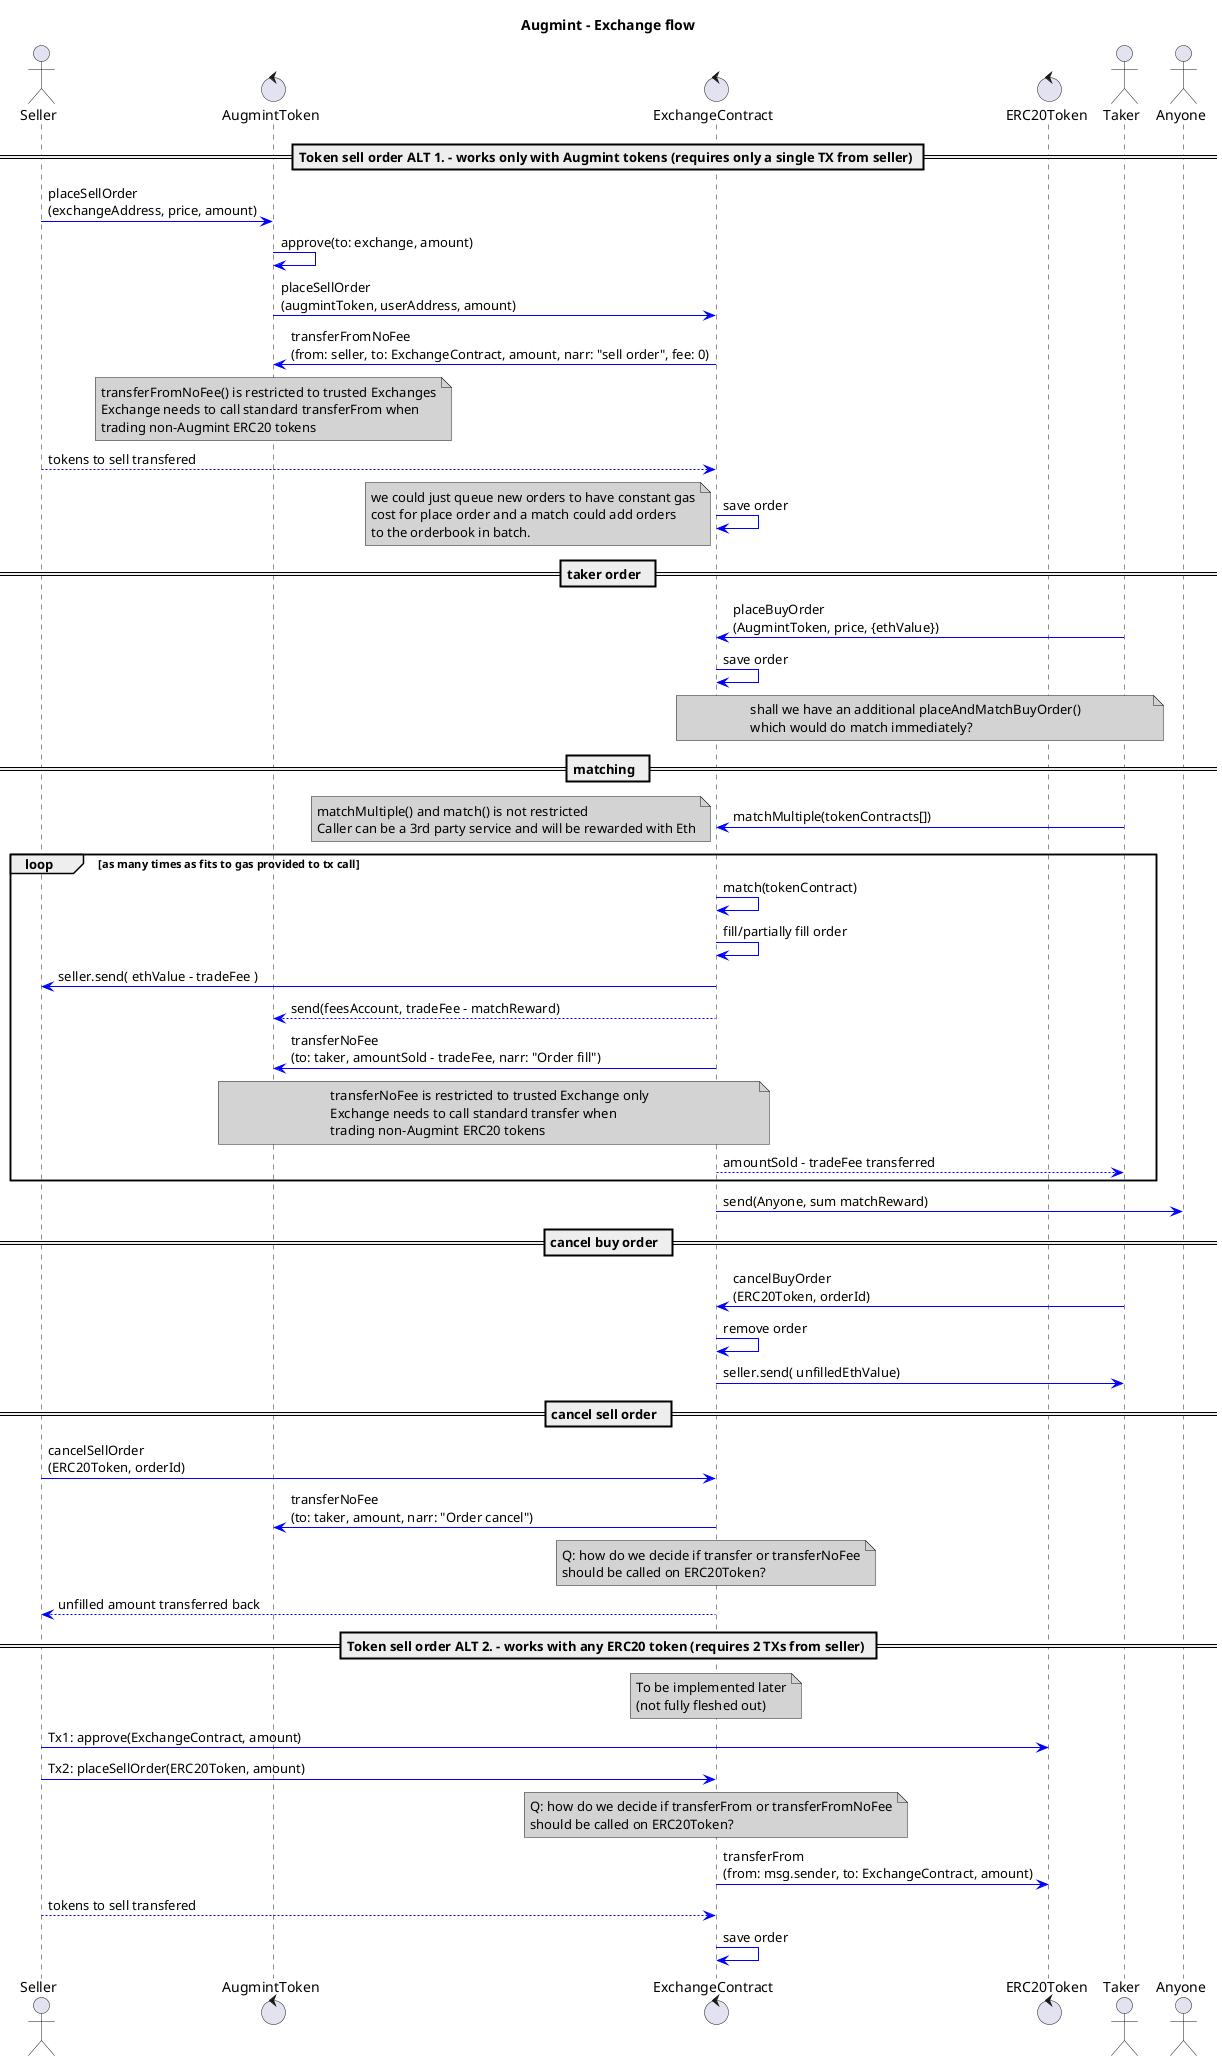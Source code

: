 @startuml
title **Augmint** - Exchange flow
skinparam ArrowColor #blue
skinparam noteBackgroundColor #lightgrey
actor Seller
control AugmintToken
control ExchangeContract
control ERC20Token
actor Taker
actor Anyone
== Token sell order ALT 1. - works only with Augmint tokens (requires only a single TX from seller) ==
Seller -> AugmintToken : placeSellOrder\n(exchangeAddress, price, amount)
AugmintToken -> AugmintToken : approve(to: exchange, amount)
AugmintToken -> ExchangeContract : placeSellOrder\n(augmintToken, userAddress, amount)
ExchangeContract -> AugmintToken : transferFromNoFee\n(from: seller, to: ExchangeContract, amount, narr: "sell order", fee: 0)
note over AugmintToken
    transferFromNoFee() is restricted to trusted Exchanges
    Exchange needs to call standard transferFrom when
    trading non-Augmint ERC20 tokens
end note
Seller --> ExchangeContract : tokens to sell transfered
ExchangeContract -> ExchangeContract : save order
note left
    we could just queue new orders to have constant gas
    cost for place order and a match could add orders
    to the orderbook in batch.
end note
== taker order  ==
Taker -> ExchangeContract : placeBuyOrder\n(AugmintToken, price, {ethValue})
ExchangeContract -> ExchangeContract : save order
note over ExchangeContract, Taker
    shall we have an additional placeAndMatchBuyOrder()
    which would do match immediately?
end note
== matching  ==
Taker -> ExchangeContract : matchMultiple(tokenContracts[])
note left
    matchMultiple() and match() is not restricted
    Caller can be a 3rd party service and will be rewarded with Eth
end note
loop as many times as fits to gas provided to tx call
    ExchangeContract -> ExchangeContract : match(tokenContract)
    ExchangeContract -> ExchangeContract : fill/partially fill order
    ExchangeContract -> Seller : seller.send( ethValue - tradeFee )
    ExchangeContract --> AugmintToken : send(feesAccount, tradeFee - matchReward)
    ExchangeContract -> AugmintToken : transferNoFee\n(to: taker, amountSold - tradeFee, narr: "Order fill")
    note over AugmintToken, ExchangeContract
        transferNoFee is restricted to trusted Exchange only
        Exchange needs to call standard transfer when
        trading non-Augmint ERC20 tokens
    end note
    ExchangeContract --> Taker : amountSold - tradeFee transferred
end
ExchangeContract -> Anyone : send(Anyone, sum matchReward)
== cancel buy order  ==
Taker -> ExchangeContract : cancelBuyOrder\n(ERC20Token, orderId)
ExchangeContract -> ExchangeContract : remove order
ExchangeContract -> Taker : seller.send( unfilledEthValue)
== cancel sell order  ==
Seller -> ExchangeContract : cancelSellOrder\n(ERC20Token, orderId)
ExchangeContract -> AugmintToken : transferNoFee\n(to: taker, amount, narr: "Order cancel")
note over ExchangeContract
 Q: how do we decide if transfer or transferNoFee
 should be called on ERC20Token?
end note
ExchangeContract --> Seller : unfilled amount transferred back
== Token sell order ALT 2. - works with any ERC20 token (requires 2 TXs from seller) ==
note over ExchangeContract
    To be implemented later
    (not fully fleshed out)
end note
Seller -> ERC20Token : Tx1: approve(ExchangeContract, amount)
Seller -> ExchangeContract : Tx2: placeSellOrder(ERC20Token, amount)
note over ExchangeContract
 Q: how do we decide if transferFrom or transferFromNoFee
 should be called on ERC20Token?
end note
ExchangeContract -> ERC20Token : transferFrom\n(from: msg.sender, to: ExchangeContract, amount)
Seller --> ExchangeContract : tokens to sell transfered
ExchangeContract -> ExchangeContract : save order

@enduml
